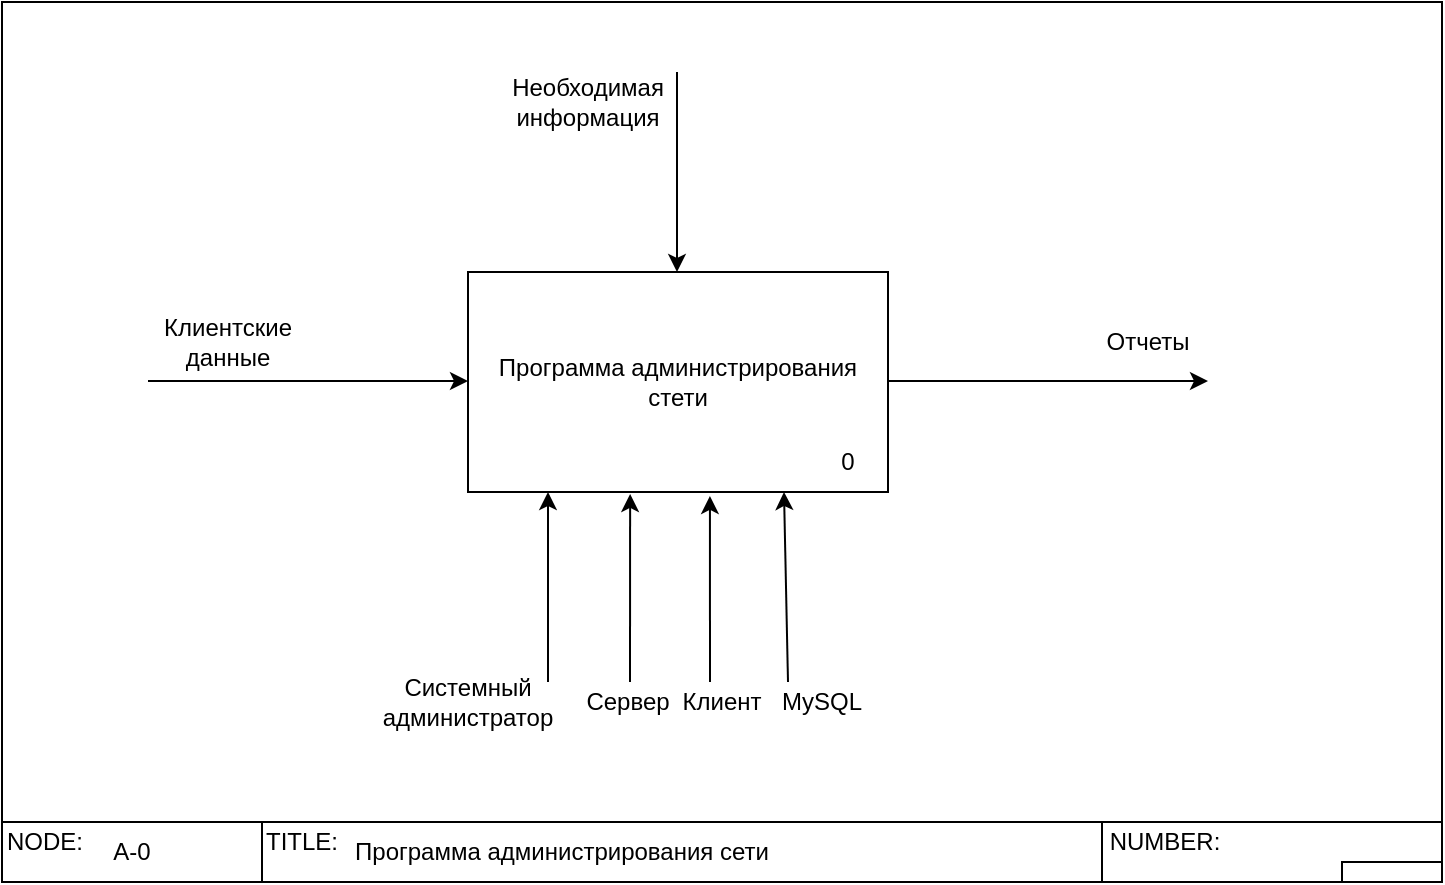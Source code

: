 <mxfile version="13.0.1" type="github">
  <diagram id="L7s4xPTiVDL2cpyjSdkr" name="Page-1">
    <mxGraphModel dx="408" dy="754" grid="1" gridSize="10" guides="1" tooltips="1" connect="1" arrows="1" fold="1" page="1" pageScale="1" pageWidth="827" pageHeight="1169" math="0" shadow="0">
      <root>
        <mxCell id="0" />
        <mxCell id="1" parent="0" />
        <mxCell id="xcm8XhxW1ZEP3r7AVfZU-2" value="Программа администрирования стети" style="rounded=0;whiteSpace=wrap;html=1;" parent="1" vertex="1">
          <mxGeometry x="280" y="315" width="210" height="110" as="geometry" />
        </mxCell>
        <mxCell id="xcm8XhxW1ZEP3r7AVfZU-8" value="" style="endArrow=classic;html=1;" parent="1" edge="1">
          <mxGeometry width="50" height="50" relative="1" as="geometry">
            <mxPoint x="384.5" y="215" as="sourcePoint" />
            <mxPoint x="384.5" y="315" as="targetPoint" />
          </mxGeometry>
        </mxCell>
        <mxCell id="xcm8XhxW1ZEP3r7AVfZU-10" value="" style="endArrow=classic;html=1;entryX=1;entryY=1;entryDx=0;entryDy=0;" parent="1" edge="1">
          <mxGeometry width="50" height="50" relative="1" as="geometry">
            <mxPoint x="320" y="520" as="sourcePoint" />
            <mxPoint x="320" y="425" as="targetPoint" />
          </mxGeometry>
        </mxCell>
        <mxCell id="xcm8XhxW1ZEP3r7AVfZU-11" value="" style="endArrow=classic;html=1;entryX=0.576;entryY=1.018;entryDx=0;entryDy=0;entryPerimeter=0;" parent="1" edge="1" target="xcm8XhxW1ZEP3r7AVfZU-2">
          <mxGeometry width="50" height="50" relative="1" as="geometry">
            <mxPoint x="401" y="520" as="sourcePoint" />
            <mxPoint x="460" y="425" as="targetPoint" />
          </mxGeometry>
        </mxCell>
        <mxCell id="xcm8XhxW1ZEP3r7AVfZU-13" value="" style="endArrow=classic;html=1;" parent="1" edge="1">
          <mxGeometry width="50" height="50" relative="1" as="geometry">
            <mxPoint x="490" y="369.5" as="sourcePoint" />
            <mxPoint x="650" y="369.5" as="targetPoint" />
          </mxGeometry>
        </mxCell>
        <mxCell id="xcm8XhxW1ZEP3r7AVfZU-14" value="" style="endArrow=classic;html=1;" parent="1" edge="1">
          <mxGeometry width="50" height="50" relative="1" as="geometry">
            <mxPoint x="120" y="369.5" as="sourcePoint" />
            <mxPoint x="280" y="369.5" as="targetPoint" />
          </mxGeometry>
        </mxCell>
        <mxCell id="xcm8XhxW1ZEP3r7AVfZU-15" value="Необходимая информация" style="text;html=1;strokeColor=none;fillColor=none;align=center;verticalAlign=middle;whiteSpace=wrap;rounded=0;" parent="1" vertex="1">
          <mxGeometry x="320" y="220" width="40" height="20" as="geometry" />
        </mxCell>
        <mxCell id="xcm8XhxW1ZEP3r7AVfZU-18" value="Отчеты" style="text;html=1;strokeColor=none;fillColor=none;align=center;verticalAlign=middle;whiteSpace=wrap;rounded=0;" parent="1" vertex="1">
          <mxGeometry x="600" y="340" width="40" height="20" as="geometry" />
        </mxCell>
        <mxCell id="xcm8XhxW1ZEP3r7AVfZU-19" value="Клиентские данные" style="text;html=1;strokeColor=none;fillColor=none;align=center;verticalAlign=middle;whiteSpace=wrap;rounded=0;" parent="1" vertex="1">
          <mxGeometry x="140" y="340" width="40" height="20" as="geometry" />
        </mxCell>
        <mxCell id="xcm8XhxW1ZEP3r7AVfZU-20" value="Системный администратор" style="text;html=1;strokeColor=none;fillColor=none;align=center;verticalAlign=middle;whiteSpace=wrap;rounded=0;" parent="1" vertex="1">
          <mxGeometry x="260" y="520" width="40" height="20" as="geometry" />
        </mxCell>
        <mxCell id="xcm8XhxW1ZEP3r7AVfZU-23" value="0" style="text;html=1;strokeColor=none;fillColor=none;align=center;verticalAlign=middle;whiteSpace=wrap;rounded=0;" parent="1" vertex="1">
          <mxGeometry x="450" y="400" width="40" height="20" as="geometry" />
        </mxCell>
        <mxCell id="dJ7ejp0NbuTF8aXYp7Hg-1" value="" style="endArrow=classic;html=1;entryX=0.386;entryY=1.009;entryDx=0;entryDy=0;entryPerimeter=0;" parent="1" target="xcm8XhxW1ZEP3r7AVfZU-2" edge="1">
          <mxGeometry width="50" height="50" relative="1" as="geometry">
            <mxPoint x="361" y="520" as="sourcePoint" />
            <mxPoint x="440" y="470" as="targetPoint" />
            <Array as="points" />
          </mxGeometry>
        </mxCell>
        <mxCell id="C7EZ5W2qTfndfBQW0mOC-1" value="" style="rounded=0;whiteSpace=wrap;html=1;fillColor=none;" parent="1" vertex="1">
          <mxGeometry x="47" y="180" width="720" height="410" as="geometry" />
        </mxCell>
        <mxCell id="C7EZ5W2qTfndfBQW0mOC-2" value="" style="rounded=0;whiteSpace=wrap;html=1;fillColor=none;" parent="1" vertex="1">
          <mxGeometry x="47" y="590" width="720" height="30" as="geometry" />
        </mxCell>
        <mxCell id="C7EZ5W2qTfndfBQW0mOC-3" value="" style="rounded=0;whiteSpace=wrap;html=1;fillColor=none;" parent="1" vertex="1">
          <mxGeometry x="597" y="590" width="170" height="30" as="geometry" />
        </mxCell>
        <mxCell id="C7EZ5W2qTfndfBQW0mOC-4" value="" style="rounded=0;whiteSpace=wrap;html=1;fillColor=none;" parent="1" vertex="1">
          <mxGeometry x="47" y="590" width="130" height="30" as="geometry" />
        </mxCell>
        <mxCell id="C7EZ5W2qTfndfBQW0mOC-5" value="NODE:" style="text;html=1;strokeColor=none;fillColor=none;align=center;verticalAlign=middle;whiteSpace=wrap;rounded=0;" parent="1" vertex="1">
          <mxGeometry x="47" y="590" width="43" height="20" as="geometry" />
        </mxCell>
        <mxCell id="C7EZ5W2qTfndfBQW0mOC-6" value="A-0" style="text;html=1;strokeColor=none;fillColor=none;align=center;verticalAlign=middle;whiteSpace=wrap;rounded=0;" parent="1" vertex="1">
          <mxGeometry x="92" y="595" width="40" height="20" as="geometry" />
        </mxCell>
        <mxCell id="C7EZ5W2qTfndfBQW0mOC-7" value="TITLE:" style="text;html=1;strokeColor=none;fillColor=none;align=center;verticalAlign=middle;whiteSpace=wrap;rounded=0;" parent="1" vertex="1">
          <mxGeometry x="177" y="590" width="40" height="20" as="geometry" />
        </mxCell>
        <mxCell id="C7EZ5W2qTfndfBQW0mOC-8" value="NUMBER:" style="text;html=1;strokeColor=none;fillColor=none;align=center;verticalAlign=middle;whiteSpace=wrap;rounded=0;" parent="1" vertex="1">
          <mxGeometry x="597" y="590" width="63" height="20" as="geometry" />
        </mxCell>
        <mxCell id="C7EZ5W2qTfndfBQW0mOC-9" value="" style="rounded=0;whiteSpace=wrap;html=1;fillColor=none;" parent="1" vertex="1">
          <mxGeometry x="717" y="610" width="50" height="10" as="geometry" />
        </mxCell>
        <mxCell id="C7EZ5W2qTfndfBQW0mOC-10" value="Программа администрирования сети" style="text;html=1;strokeColor=none;fillColor=none;align=center;verticalAlign=middle;whiteSpace=wrap;rounded=0;shadow=0;" parent="1" vertex="1">
          <mxGeometry x="217" y="595" width="220" height="20" as="geometry" />
        </mxCell>
        <mxCell id="M47rj5XKFIWce7n1iGt8-1" value="" style="endArrow=classic;html=1;" edge="1" parent="1">
          <mxGeometry width="50" height="50" relative="1" as="geometry">
            <mxPoint x="440" y="520" as="sourcePoint" />
            <mxPoint x="438" y="425" as="targetPoint" />
          </mxGeometry>
        </mxCell>
        <mxCell id="M47rj5XKFIWce7n1iGt8-2" value="Сервер" style="text;html=1;strokeColor=none;fillColor=none;align=center;verticalAlign=middle;whiteSpace=wrap;rounded=0;" vertex="1" parent="1">
          <mxGeometry x="340" y="520" width="40" height="20" as="geometry" />
        </mxCell>
        <mxCell id="M47rj5XKFIWce7n1iGt8-3" value="Клиент" style="text;html=1;strokeColor=none;fillColor=none;align=center;verticalAlign=middle;whiteSpace=wrap;rounded=0;" vertex="1" parent="1">
          <mxGeometry x="387" y="520" width="40" height="20" as="geometry" />
        </mxCell>
        <mxCell id="M47rj5XKFIWce7n1iGt8-6" value="MySQL" style="text;html=1;strokeColor=none;fillColor=none;align=center;verticalAlign=middle;whiteSpace=wrap;rounded=0;" vertex="1" parent="1">
          <mxGeometry x="437" y="520" width="40" height="20" as="geometry" />
        </mxCell>
      </root>
    </mxGraphModel>
  </diagram>
</mxfile>
